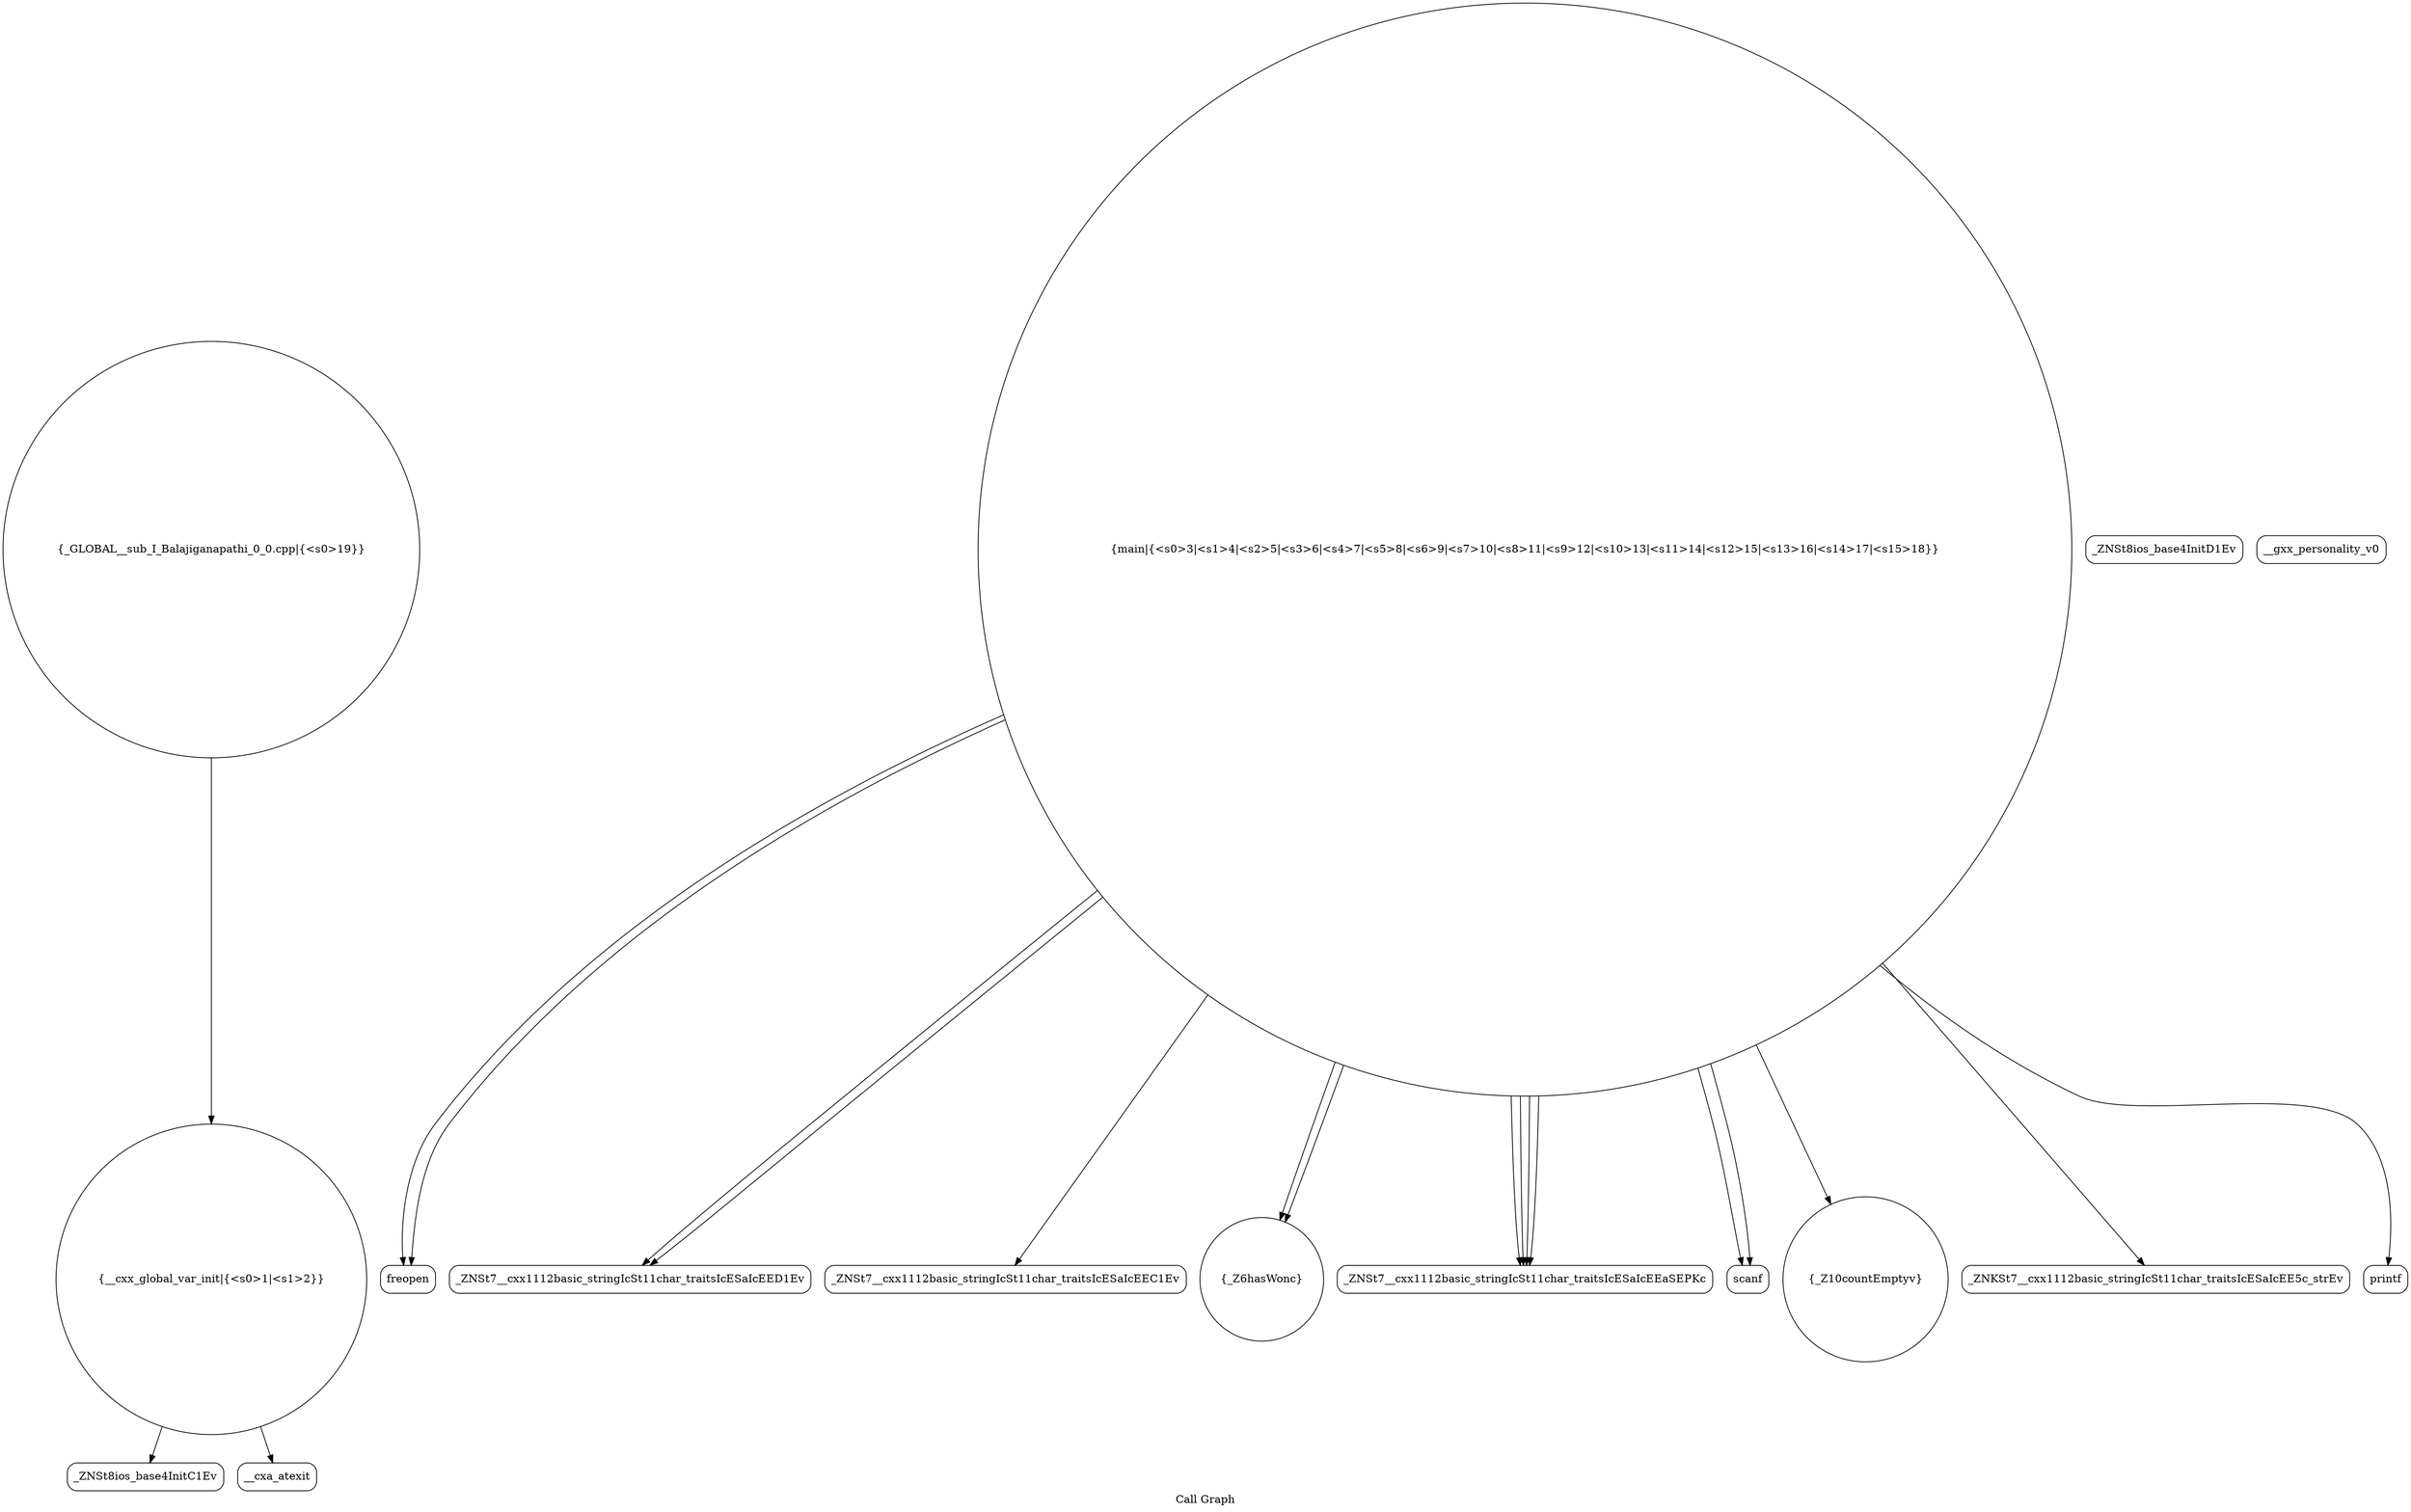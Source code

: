 digraph "Call Graph" {
	label="Call Graph";

	Node0x55baba7b2980 [shape=record,shape=circle,label="{__cxx_global_var_init|{<s0>1|<s1>2}}"];
	Node0x55baba7b2980:s0 -> Node0x55baba80e920[color=black];
	Node0x55baba7b2980:s1 -> Node0x55baba80ea20[color=black];
	Node0x55baba80ec20 [shape=record,shape=Mrecord,label="{freopen}"];
	Node0x55baba80efa0 [shape=record,shape=Mrecord,label="{_ZNSt7__cxx1112basic_stringIcSt11char_traitsIcESaIcEED1Ev}"];
	Node0x55baba80e9a0 [shape=record,shape=Mrecord,label="{_ZNSt8ios_base4InitD1Ev}"];
	Node0x55baba80ed20 [shape=record,shape=Mrecord,label="{_ZNSt7__cxx1112basic_stringIcSt11char_traitsIcESaIcEEC1Ev}"];
	Node0x55baba80eaa0 [shape=record,shape=circle,label="{_Z6hasWonc}"];
	Node0x55baba80ee20 [shape=record,shape=Mrecord,label="{_ZNSt7__cxx1112basic_stringIcSt11char_traitsIcESaIcEEaSEPKc}"];
	Node0x55baba80eba0 [shape=record,shape=circle,label="{main|{<s0>3|<s1>4|<s2>5|<s3>6|<s4>7|<s5>8|<s6>9|<s7>10|<s8>11|<s9>12|<s10>13|<s11>14|<s12>15|<s13>16|<s14>17|<s15>18}}"];
	Node0x55baba80eba0:s0 -> Node0x55baba80ec20[color=black];
	Node0x55baba80eba0:s1 -> Node0x55baba80ec20[color=black];
	Node0x55baba80eba0:s2 -> Node0x55baba80eca0[color=black];
	Node0x55baba80eba0:s3 -> Node0x55baba80eca0[color=black];
	Node0x55baba80eba0:s4 -> Node0x55baba80ed20[color=black];
	Node0x55baba80eba0:s5 -> Node0x55baba80eaa0[color=black];
	Node0x55baba80eba0:s6 -> Node0x55baba80ee20[color=black];
	Node0x55baba80eba0:s7 -> Node0x55baba80efa0[color=black];
	Node0x55baba80eba0:s8 -> Node0x55baba80eaa0[color=black];
	Node0x55baba80eba0:s9 -> Node0x55baba80ee20[color=black];
	Node0x55baba80eba0:s10 -> Node0x55baba80eb20[color=black];
	Node0x55baba80eba0:s11 -> Node0x55baba80ee20[color=black];
	Node0x55baba80eba0:s12 -> Node0x55baba80ee20[color=black];
	Node0x55baba80eba0:s13 -> Node0x55baba80ef20[color=black];
	Node0x55baba80eba0:s14 -> Node0x55baba80eea0[color=black];
	Node0x55baba80eba0:s15 -> Node0x55baba80efa0[color=black];
	Node0x55baba80ef20 [shape=record,shape=Mrecord,label="{_ZNKSt7__cxx1112basic_stringIcSt11char_traitsIcESaIcEE5c_strEv}"];
	Node0x55baba80e920 [shape=record,shape=Mrecord,label="{_ZNSt8ios_base4InitC1Ev}"];
	Node0x55baba80eca0 [shape=record,shape=Mrecord,label="{scanf}"];
	Node0x55baba80f020 [shape=record,shape=circle,label="{_GLOBAL__sub_I_Balajiganapathi_0_0.cpp|{<s0>19}}"];
	Node0x55baba80f020:s0 -> Node0x55baba7b2980[color=black];
	Node0x55baba80ea20 [shape=record,shape=Mrecord,label="{__cxa_atexit}"];
	Node0x55baba80eda0 [shape=record,shape=Mrecord,label="{__gxx_personality_v0}"];
	Node0x55baba80eb20 [shape=record,shape=circle,label="{_Z10countEmptyv}"];
	Node0x55baba80eea0 [shape=record,shape=Mrecord,label="{printf}"];
}
